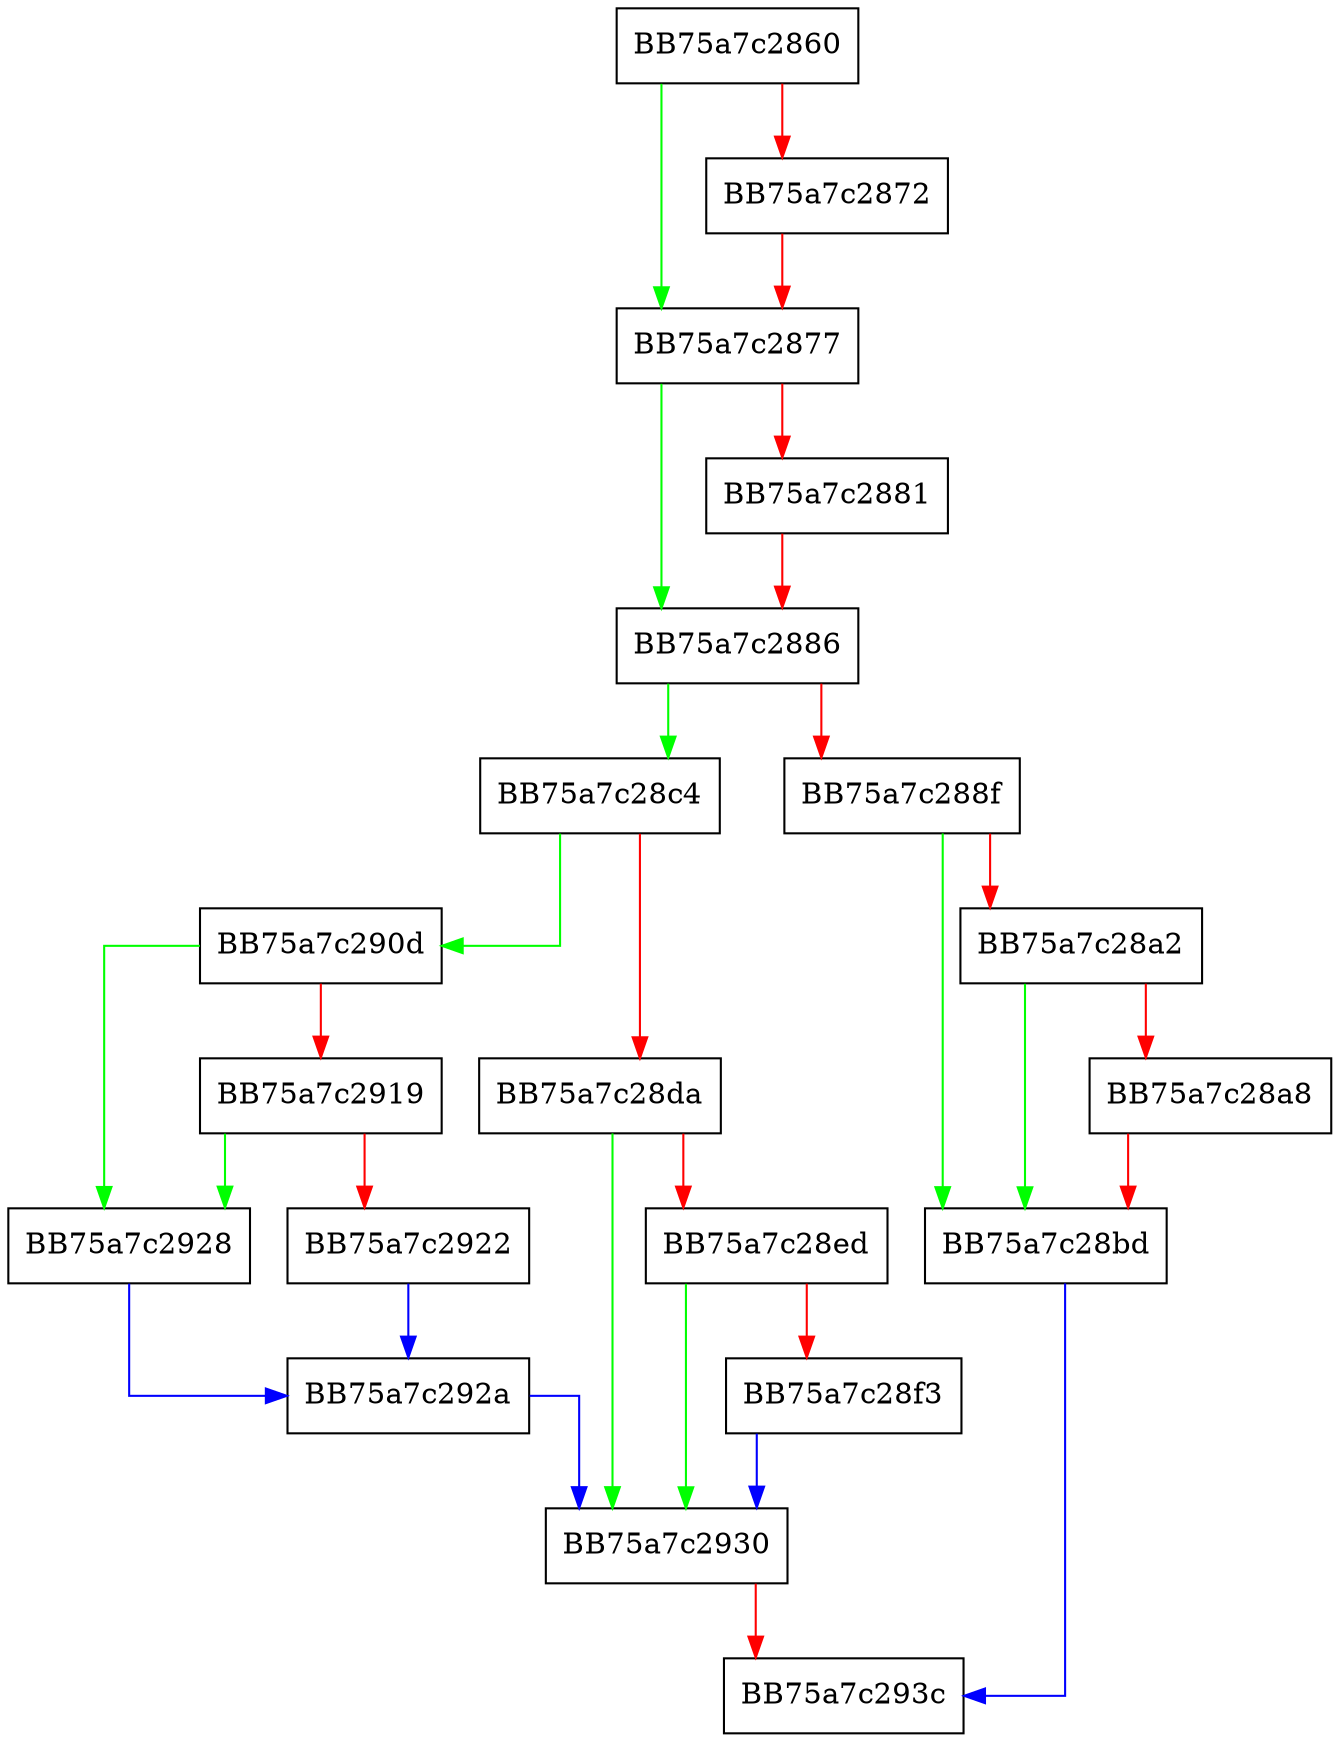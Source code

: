 digraph HipsEnumCount {
  node [shape="box"];
  graph [splines=ortho];
  BB75a7c2860 -> BB75a7c2877 [color="green"];
  BB75a7c2860 -> BB75a7c2872 [color="red"];
  BB75a7c2872 -> BB75a7c2877 [color="red"];
  BB75a7c2877 -> BB75a7c2886 [color="green"];
  BB75a7c2877 -> BB75a7c2881 [color="red"];
  BB75a7c2881 -> BB75a7c2886 [color="red"];
  BB75a7c2886 -> BB75a7c28c4 [color="green"];
  BB75a7c2886 -> BB75a7c288f [color="red"];
  BB75a7c288f -> BB75a7c28bd [color="green"];
  BB75a7c288f -> BB75a7c28a2 [color="red"];
  BB75a7c28a2 -> BB75a7c28bd [color="green"];
  BB75a7c28a2 -> BB75a7c28a8 [color="red"];
  BB75a7c28a8 -> BB75a7c28bd [color="red"];
  BB75a7c28bd -> BB75a7c293c [color="blue"];
  BB75a7c28c4 -> BB75a7c290d [color="green"];
  BB75a7c28c4 -> BB75a7c28da [color="red"];
  BB75a7c28da -> BB75a7c2930 [color="green"];
  BB75a7c28da -> BB75a7c28ed [color="red"];
  BB75a7c28ed -> BB75a7c2930 [color="green"];
  BB75a7c28ed -> BB75a7c28f3 [color="red"];
  BB75a7c28f3 -> BB75a7c2930 [color="blue"];
  BB75a7c290d -> BB75a7c2928 [color="green"];
  BB75a7c290d -> BB75a7c2919 [color="red"];
  BB75a7c2919 -> BB75a7c2928 [color="green"];
  BB75a7c2919 -> BB75a7c2922 [color="red"];
  BB75a7c2922 -> BB75a7c292a [color="blue"];
  BB75a7c2928 -> BB75a7c292a [color="blue"];
  BB75a7c292a -> BB75a7c2930 [color="blue"];
  BB75a7c2930 -> BB75a7c293c [color="red"];
}